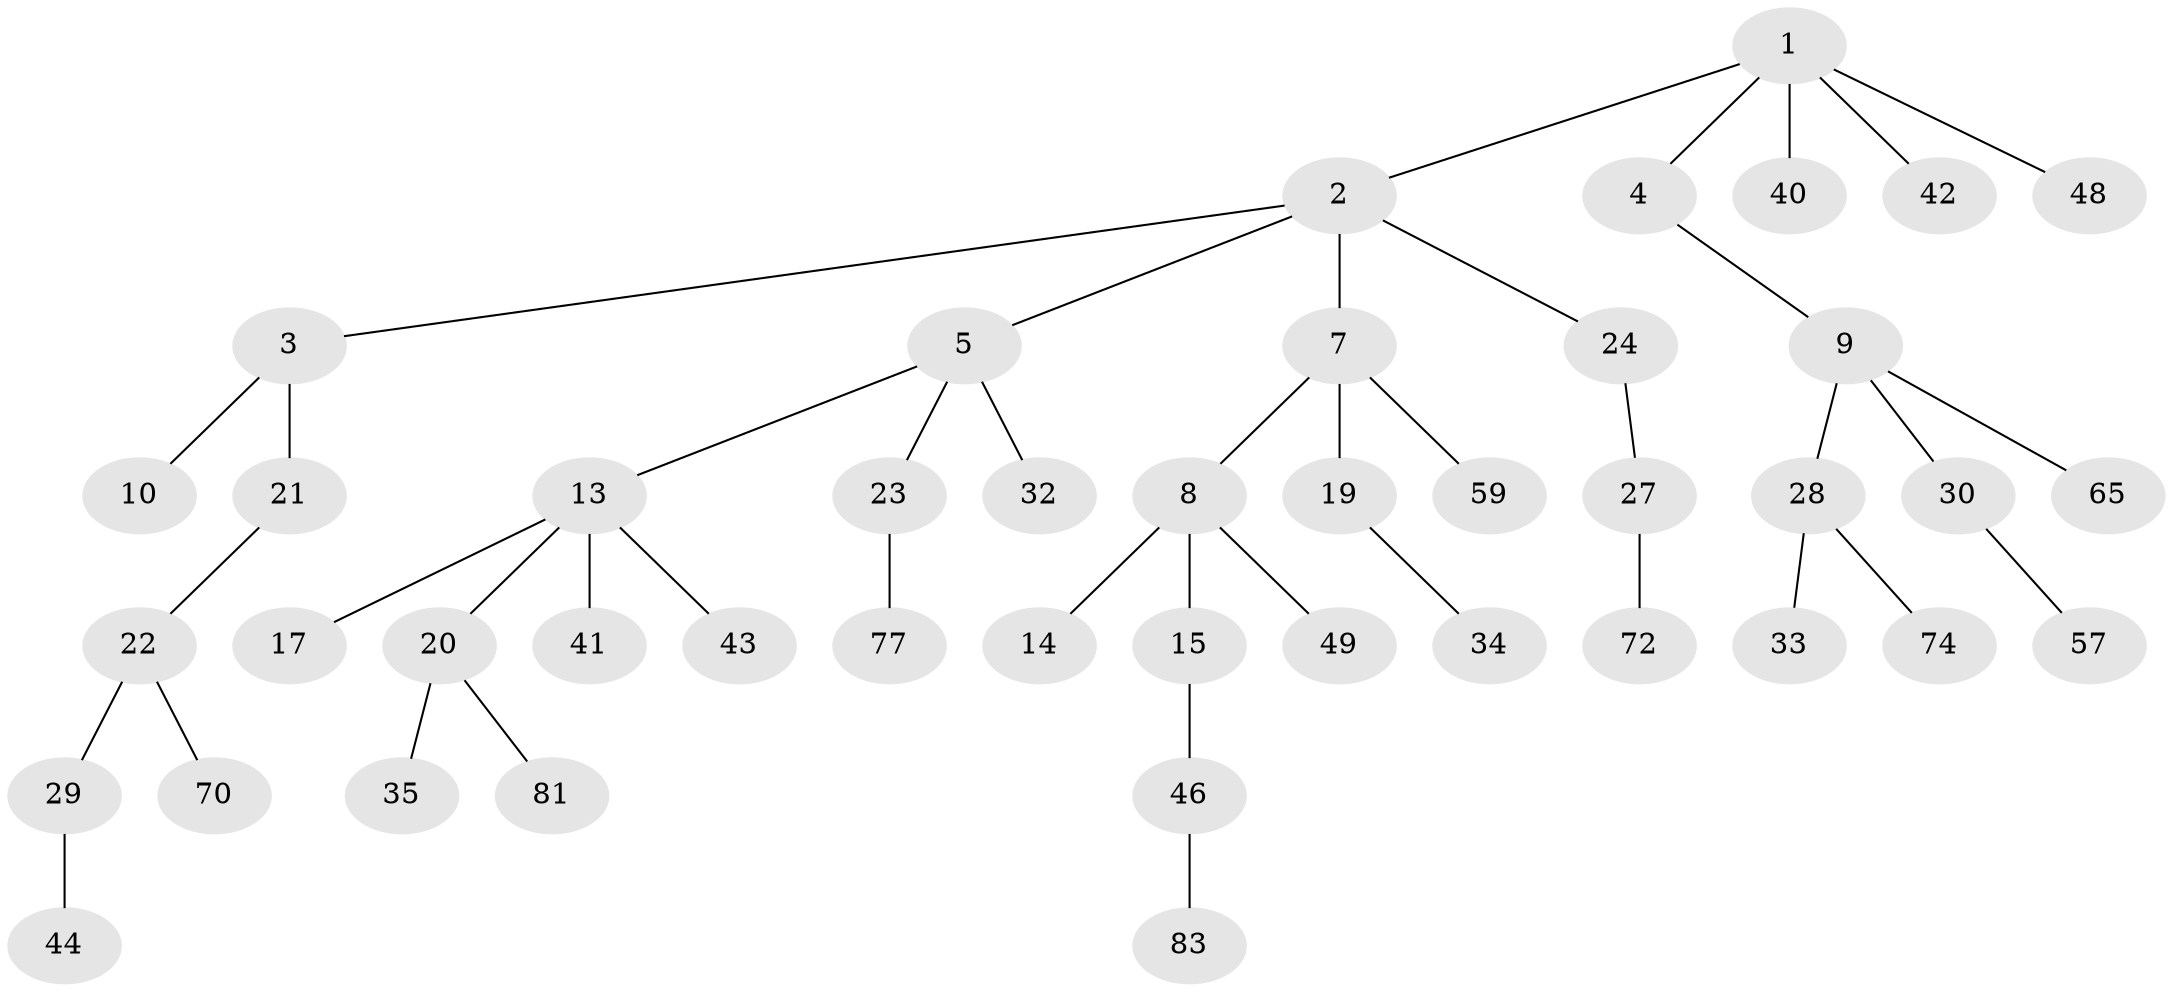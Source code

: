// original degree distribution, {4: 0.10227272727272728, 5: 0.045454545454545456, 2: 0.22727272727272727, 3: 0.10227272727272728, 6: 0.011363636363636364, 1: 0.5113636363636364}
// Generated by graph-tools (version 1.1) at 2025/15/03/09/25 04:15:26]
// undirected, 44 vertices, 43 edges
graph export_dot {
graph [start="1"]
  node [color=gray90,style=filled];
  1 [super="+18"];
  2;
  3 [super="+6"];
  4;
  5 [super="+11"];
  7 [super="+37+39"];
  8 [super="+12"];
  9 [super="+26"];
  10;
  13 [super="+16+25"];
  14 [super="+60"];
  15 [super="+53"];
  17 [super="+64"];
  19;
  20;
  21 [super="+51+58"];
  22;
  23;
  24;
  27;
  28;
  29 [super="+55+73"];
  30 [super="+36"];
  32;
  33;
  34;
  35 [super="+88+56+61"];
  40 [super="+62"];
  41;
  42;
  43 [super="+86"];
  44;
  46;
  48 [super="+66+85+52"];
  49 [super="+82"];
  57;
  59;
  65;
  70;
  72 [super="+76"];
  74;
  77;
  81;
  83;
  1 -- 2;
  1 -- 4;
  1 -- 40;
  1 -- 48;
  1 -- 42;
  2 -- 3;
  2 -- 5;
  2 -- 7;
  2 -- 24;
  3 -- 10;
  3 -- 21;
  4 -- 9;
  5 -- 23;
  5 -- 32;
  5 -- 13;
  7 -- 8;
  7 -- 19;
  7 -- 59;
  8 -- 14;
  8 -- 15;
  8 -- 49;
  9 -- 28;
  9 -- 30;
  9 -- 65;
  13 -- 17;
  13 -- 20;
  13 -- 41;
  13 -- 43;
  15 -- 46;
  19 -- 34;
  20 -- 35;
  20 -- 81;
  21 -- 22;
  22 -- 29;
  22 -- 70;
  23 -- 77;
  24 -- 27;
  27 -- 72;
  28 -- 33;
  28 -- 74;
  29 -- 44;
  30 -- 57;
  46 -- 83;
}
